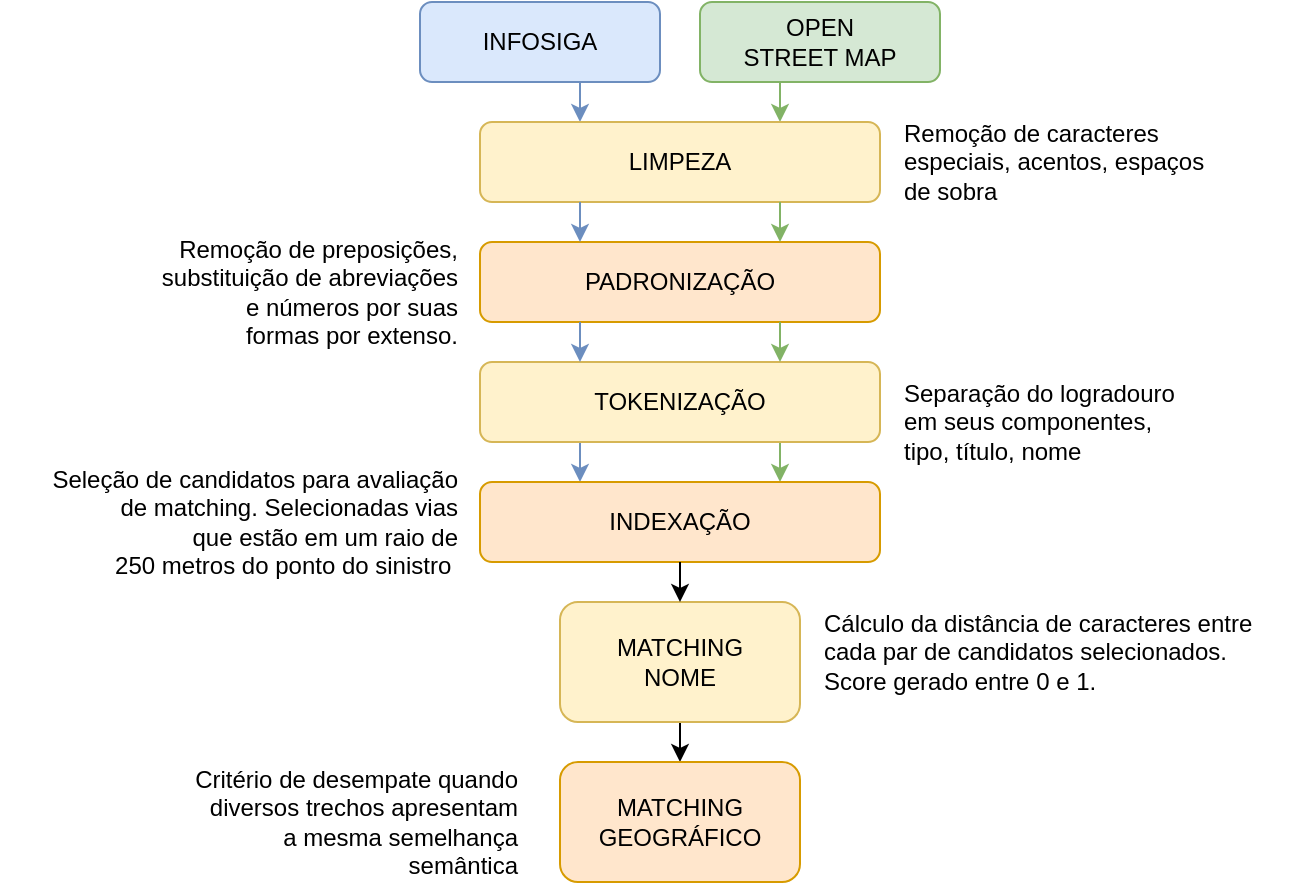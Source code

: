 <mxfile version="26.0.9">
  <diagram id="C5RBs43oDa-KdzZeNtuy" name="Page-1">
    <mxGraphModel dx="1091" dy="638" grid="1" gridSize="10" guides="1" tooltips="1" connect="1" arrows="1" fold="1" page="1" pageScale="1" pageWidth="827" pageHeight="1169" math="0" shadow="0">
      <root>
        <mxCell id="WIyWlLk6GJQsqaUBKTNV-0" />
        <mxCell id="WIyWlLk6GJQsqaUBKTNV-1" parent="WIyWlLk6GJQsqaUBKTNV-0" />
        <mxCell id="lERsJ6BW-pyPhAi6DUUY-6" style="edgeStyle=orthogonalEdgeStyle;rounded=0;orthogonalLoop=1;jettySize=auto;html=1;exitX=0.5;exitY=1;exitDx=0;exitDy=0;entryX=0.25;entryY=0;entryDx=0;entryDy=0;fillColor=#dae8fc;strokeColor=#6c8ebf;" edge="1" parent="WIyWlLk6GJQsqaUBKTNV-1" source="WIyWlLk6GJQsqaUBKTNV-7" target="lERsJ6BW-pyPhAi6DUUY-1">
          <mxGeometry relative="1" as="geometry" />
        </mxCell>
        <mxCell id="WIyWlLk6GJQsqaUBKTNV-7" value="INFOSIGA" style="rounded=1;whiteSpace=wrap;html=1;fontSize=12;glass=0;strokeWidth=1;shadow=0;fillColor=#dae8fc;strokeColor=#6c8ebf;" parent="WIyWlLk6GJQsqaUBKTNV-1" vertex="1">
          <mxGeometry x="300" y="120" width="120" height="40" as="geometry" />
        </mxCell>
        <mxCell id="lERsJ6BW-pyPhAi6DUUY-7" style="edgeStyle=orthogonalEdgeStyle;rounded=0;orthogonalLoop=1;jettySize=auto;html=1;exitX=0.5;exitY=1;exitDx=0;exitDy=0;entryX=0.75;entryY=0;entryDx=0;entryDy=0;fillColor=#d5e8d4;strokeColor=#82b366;" edge="1" parent="WIyWlLk6GJQsqaUBKTNV-1" source="lERsJ6BW-pyPhAi6DUUY-0" target="lERsJ6BW-pyPhAi6DUUY-1">
          <mxGeometry relative="1" as="geometry" />
        </mxCell>
        <mxCell id="lERsJ6BW-pyPhAi6DUUY-0" value="OPEN &lt;br&gt;STREET MAP" style="rounded=1;whiteSpace=wrap;html=1;fontSize=12;glass=0;strokeWidth=1;shadow=0;fillColor=#d5e8d4;strokeColor=#82b366;" vertex="1" parent="WIyWlLk6GJQsqaUBKTNV-1">
          <mxGeometry x="440" y="120" width="120" height="40" as="geometry" />
        </mxCell>
        <mxCell id="lERsJ6BW-pyPhAi6DUUY-1" value="LIMPEZA" style="rounded=1;whiteSpace=wrap;html=1;fontSize=12;glass=0;strokeWidth=1;shadow=0;fillColor=#fff2cc;strokeColor=#d6b656;" vertex="1" parent="WIyWlLk6GJQsqaUBKTNV-1">
          <mxGeometry x="330" y="180" width="200" height="40" as="geometry" />
        </mxCell>
        <mxCell id="lERsJ6BW-pyPhAi6DUUY-10" style="edgeStyle=orthogonalEdgeStyle;rounded=0;orthogonalLoop=1;jettySize=auto;html=1;exitX=0.25;exitY=1;exitDx=0;exitDy=0;entryX=0.25;entryY=0;entryDx=0;entryDy=0;fillColor=#dae8fc;strokeColor=#6c8ebf;" edge="1" parent="WIyWlLk6GJQsqaUBKTNV-1" source="lERsJ6BW-pyPhAi6DUUY-2" target="lERsJ6BW-pyPhAi6DUUY-3">
          <mxGeometry relative="1" as="geometry" />
        </mxCell>
        <mxCell id="lERsJ6BW-pyPhAi6DUUY-11" style="edgeStyle=orthogonalEdgeStyle;rounded=0;orthogonalLoop=1;jettySize=auto;html=1;exitX=0.75;exitY=1;exitDx=0;exitDy=0;entryX=0.75;entryY=0;entryDx=0;entryDy=0;fillColor=#d5e8d4;strokeColor=#82b366;" edge="1" parent="WIyWlLk6GJQsqaUBKTNV-1" source="lERsJ6BW-pyPhAi6DUUY-2" target="lERsJ6BW-pyPhAi6DUUY-3">
          <mxGeometry relative="1" as="geometry" />
        </mxCell>
        <mxCell id="lERsJ6BW-pyPhAi6DUUY-2" value="TOKENIZAÇÃO" style="rounded=1;whiteSpace=wrap;html=1;fontSize=12;glass=0;strokeWidth=1;shadow=0;fillColor=#fff2cc;strokeColor=#d6b656;" vertex="1" parent="WIyWlLk6GJQsqaUBKTNV-1">
          <mxGeometry x="330" y="300" width="200" height="40" as="geometry" />
        </mxCell>
        <mxCell id="lERsJ6BW-pyPhAi6DUUY-3" value="INDEXAÇÃO" style="rounded=1;whiteSpace=wrap;html=1;fontSize=12;glass=0;strokeWidth=1;shadow=0;fillColor=#ffe6cc;strokeColor=#d79b00;" vertex="1" parent="WIyWlLk6GJQsqaUBKTNV-1">
          <mxGeometry x="330" y="360" width="200" height="40" as="geometry" />
        </mxCell>
        <mxCell id="lERsJ6BW-pyPhAi6DUUY-14" style="edgeStyle=orthogonalEdgeStyle;rounded=0;orthogonalLoop=1;jettySize=auto;html=1;exitX=0.5;exitY=1;exitDx=0;exitDy=0;entryX=0.5;entryY=0;entryDx=0;entryDy=0;" edge="1" parent="WIyWlLk6GJQsqaUBKTNV-1" source="lERsJ6BW-pyPhAi6DUUY-4" target="lERsJ6BW-pyPhAi6DUUY-5">
          <mxGeometry relative="1" as="geometry" />
        </mxCell>
        <mxCell id="lERsJ6BW-pyPhAi6DUUY-4" value="MATCHING&lt;br&gt;NOME" style="rounded=1;whiteSpace=wrap;html=1;fontSize=12;glass=0;strokeWidth=1;shadow=0;fillColor=#fff2cc;strokeColor=#d6b656;" vertex="1" parent="WIyWlLk6GJQsqaUBKTNV-1">
          <mxGeometry x="370" y="420" width="120" height="60" as="geometry" />
        </mxCell>
        <mxCell id="lERsJ6BW-pyPhAi6DUUY-5" value="MATCHING GEOGRÁFICO" style="rounded=1;whiteSpace=wrap;html=1;fontSize=12;glass=0;strokeWidth=1;shadow=0;fillColor=#ffe6cc;strokeColor=#d79b00;" vertex="1" parent="WIyWlLk6GJQsqaUBKTNV-1">
          <mxGeometry x="370" y="500" width="120" height="60" as="geometry" />
        </mxCell>
        <mxCell id="lERsJ6BW-pyPhAi6DUUY-15" value="Remoção de caracteres&lt;br&gt;especiais, acentos, espaços&lt;br&gt;de sobra" style="text;html=1;align=left;verticalAlign=middle;resizable=0;points=[];autosize=1;strokeColor=none;fillColor=none;fontColor=light-dark(#000000,#EDEDED);labelBorderColor=none;textShadow=0;labelBackgroundColor=none;" vertex="1" parent="WIyWlLk6GJQsqaUBKTNV-1">
          <mxGeometry x="540" y="170" width="170" height="60" as="geometry" />
        </mxCell>
        <mxCell id="lERsJ6BW-pyPhAi6DUUY-16" value="PADRONIZAÇÃO" style="rounded=1;whiteSpace=wrap;html=1;fontSize=12;glass=0;strokeWidth=1;shadow=0;fillColor=#ffe6cc;strokeColor=#d79b00;" vertex="1" parent="WIyWlLk6GJQsqaUBKTNV-1">
          <mxGeometry x="330" y="240" width="200" height="40" as="geometry" />
        </mxCell>
        <mxCell id="lERsJ6BW-pyPhAi6DUUY-17" style="edgeStyle=orthogonalEdgeStyle;rounded=0;orthogonalLoop=1;jettySize=auto;html=1;exitX=0.25;exitY=1;exitDx=0;exitDy=0;entryX=0.25;entryY=0;entryDx=0;entryDy=0;fillColor=#dae8fc;strokeColor=#6c8ebf;" edge="1" parent="WIyWlLk6GJQsqaUBKTNV-1" source="lERsJ6BW-pyPhAi6DUUY-16" target="lERsJ6BW-pyPhAi6DUUY-2">
          <mxGeometry relative="1" as="geometry">
            <mxPoint x="390" y="410" as="sourcePoint" />
            <mxPoint x="390" y="430" as="targetPoint" />
          </mxGeometry>
        </mxCell>
        <mxCell id="lERsJ6BW-pyPhAi6DUUY-18" style="edgeStyle=orthogonalEdgeStyle;rounded=0;orthogonalLoop=1;jettySize=auto;html=1;exitX=0.25;exitY=1;exitDx=0;exitDy=0;fillColor=#dae8fc;strokeColor=#6c8ebf;" edge="1" parent="WIyWlLk6GJQsqaUBKTNV-1" source="lERsJ6BW-pyPhAi6DUUY-1">
          <mxGeometry relative="1" as="geometry">
            <mxPoint x="390" y="290" as="sourcePoint" />
            <mxPoint x="380" y="240" as="targetPoint" />
          </mxGeometry>
        </mxCell>
        <mxCell id="lERsJ6BW-pyPhAi6DUUY-19" style="edgeStyle=orthogonalEdgeStyle;rounded=0;orthogonalLoop=1;jettySize=auto;html=1;exitX=0.75;exitY=1;exitDx=0;exitDy=0;fillColor=#d5e8d4;strokeColor=#82b366;" edge="1" parent="WIyWlLk6GJQsqaUBKTNV-1" source="lERsJ6BW-pyPhAi6DUUY-16">
          <mxGeometry relative="1" as="geometry">
            <mxPoint x="490" y="350" as="sourcePoint" />
            <mxPoint x="480" y="300" as="targetPoint" />
          </mxGeometry>
        </mxCell>
        <mxCell id="lERsJ6BW-pyPhAi6DUUY-20" style="edgeStyle=orthogonalEdgeStyle;rounded=0;orthogonalLoop=1;jettySize=auto;html=1;exitX=0.75;exitY=1;exitDx=0;exitDy=0;fillColor=#d5e8d4;strokeColor=#82b366;" edge="1" parent="WIyWlLk6GJQsqaUBKTNV-1" source="lERsJ6BW-pyPhAi6DUUY-1">
          <mxGeometry relative="1" as="geometry">
            <mxPoint x="490" y="290" as="sourcePoint" />
            <mxPoint x="480" y="240" as="targetPoint" />
          </mxGeometry>
        </mxCell>
        <mxCell id="lERsJ6BW-pyPhAi6DUUY-21" value="Remoção de preposições, &lt;br&gt;substituição de abreviações&lt;br&gt;&amp;nbsp;e números por suas &lt;br&gt;formas por extenso." style="text;html=1;align=right;verticalAlign=middle;resizable=0;points=[];autosize=1;strokeColor=none;fillColor=none;" vertex="1" parent="WIyWlLk6GJQsqaUBKTNV-1">
          <mxGeometry x="150" y="230" width="170" height="70" as="geometry" />
        </mxCell>
        <mxCell id="lERsJ6BW-pyPhAi6DUUY-22" value="Separação do logradouro &lt;br&gt;em seus componentes, &lt;br&gt;tipo, título, nome" style="text;html=1;align=left;verticalAlign=middle;resizable=0;points=[];autosize=1;strokeColor=none;fillColor=none;" vertex="1" parent="WIyWlLk6GJQsqaUBKTNV-1">
          <mxGeometry x="540" y="300" width="160" height="60" as="geometry" />
        </mxCell>
        <mxCell id="lERsJ6BW-pyPhAi6DUUY-23" value="Seleção de candidatos para avaliação&lt;br&gt;&amp;nbsp;de matching. Selecionadas vias&lt;br&gt;&amp;nbsp;que estão em um raio de&lt;br&gt;&amp;nbsp;250 metros do ponto do sinistro&amp;nbsp;" style="text;html=1;align=right;verticalAlign=middle;resizable=0;points=[];autosize=1;strokeColor=none;fillColor=none;" vertex="1" parent="WIyWlLk6GJQsqaUBKTNV-1">
          <mxGeometry x="90" y="345" width="230" height="70" as="geometry" />
        </mxCell>
        <mxCell id="lERsJ6BW-pyPhAi6DUUY-24" style="edgeStyle=orthogonalEdgeStyle;rounded=0;orthogonalLoop=1;jettySize=auto;html=1;exitX=0.5;exitY=1;exitDx=0;exitDy=0;" edge="1" parent="WIyWlLk6GJQsqaUBKTNV-1" source="lERsJ6BW-pyPhAi6DUUY-3">
          <mxGeometry relative="1" as="geometry">
            <mxPoint x="440" y="470" as="sourcePoint" />
            <mxPoint x="430" y="420" as="targetPoint" />
          </mxGeometry>
        </mxCell>
        <mxCell id="lERsJ6BW-pyPhAi6DUUY-25" value="Cálculo da distância de caracteres entre&lt;br&gt;cada par de candidatos selecionados. &lt;br&gt;Score gerado entre 0 e 1.&amp;nbsp;" style="text;html=1;align=left;verticalAlign=middle;resizable=0;points=[];autosize=1;strokeColor=none;fillColor=none;" vertex="1" parent="WIyWlLk6GJQsqaUBKTNV-1">
          <mxGeometry x="500" y="415" width="240" height="60" as="geometry" />
        </mxCell>
        <mxCell id="lERsJ6BW-pyPhAi6DUUY-26" value="Critério de desempate quando&lt;br&gt;diversos trechos apresentam&lt;br&gt;a mesma semelhança &lt;br&gt;semântica" style="text;html=1;align=right;verticalAlign=middle;resizable=0;points=[];autosize=1;strokeColor=none;fillColor=none;" vertex="1" parent="WIyWlLk6GJQsqaUBKTNV-1">
          <mxGeometry x="170" y="495" width="180" height="70" as="geometry" />
        </mxCell>
      </root>
    </mxGraphModel>
  </diagram>
</mxfile>
